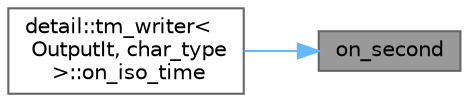 digraph "on_second"
{
 // LATEX_PDF_SIZE
  bgcolor="transparent";
  edge [fontname=Helvetica,fontsize=10,labelfontname=Helvetica,labelfontsize=10];
  node [fontname=Helvetica,fontsize=10,shape=box,height=0.2,width=0.4];
  rankdir="RL";
  Node1 [id="Node000001",label="on_second",height=0.2,width=0.4,color="gray40", fillcolor="grey60", style="filled", fontcolor="black",tooltip=" "];
  Node1 -> Node2 [id="edge1_Node000001_Node000002",dir="back",color="steelblue1",style="solid",tooltip=" "];
  Node2 [id="Node000002",label="detail::tm_writer\<\l OutputIt, char_type\l \>::on_iso_time",height=0.2,width=0.4,color="grey40", fillcolor="white", style="filled",URL="$classdetail_1_1tm__writer.html#a94c937acaca8bfa7b3d319d1bd237ef9",tooltip=" "];
}
